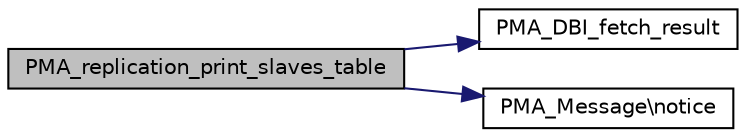 digraph G
{
  edge [fontname="Helvetica",fontsize="10",labelfontname="Helvetica",labelfontsize="10"];
  node [fontname="Helvetica",fontsize="10",shape=record];
  rankdir="LR";
  Node1 [label="PMA_replication_print_slaves_table",height=0.2,width=0.4,color="black", fillcolor="grey75", style="filled" fontcolor="black"];
  Node1 -> Node2 [color="midnightblue",fontsize="10",style="solid",fontname="Helvetica"];
  Node2 [label="PMA_DBI_fetch_result",height=0.2,width=0.4,color="black", fillcolor="white", style="filled",URL="$database__interface_8lib_8php.html#a761f919096699667412d2ffd391eaa5b",tooltip="returns all rows in the resultset in one array"];
  Node1 -> Node3 [color="midnightblue",fontsize="10",style="solid",fontname="Helvetica"];
  Node3 [label="PMA_Message\\notice",height=0.2,width=0.4,color="black", fillcolor="white", style="filled",URL="$classPMA__Message.html#ae349e34602657ee46e56d435e93fa2db",tooltip="get PMA_Message of type notice"];
}
